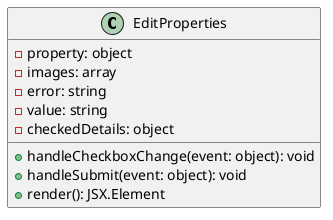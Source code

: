 @startuml
class EditProperties {
  - property: object
  - images: array
  - error: string
  - value: string
  - checkedDetails: object
  + handleCheckboxChange(event: object): void
  + handleSubmit(event: object): void
  + render(): JSX.Element
}

@enduml
